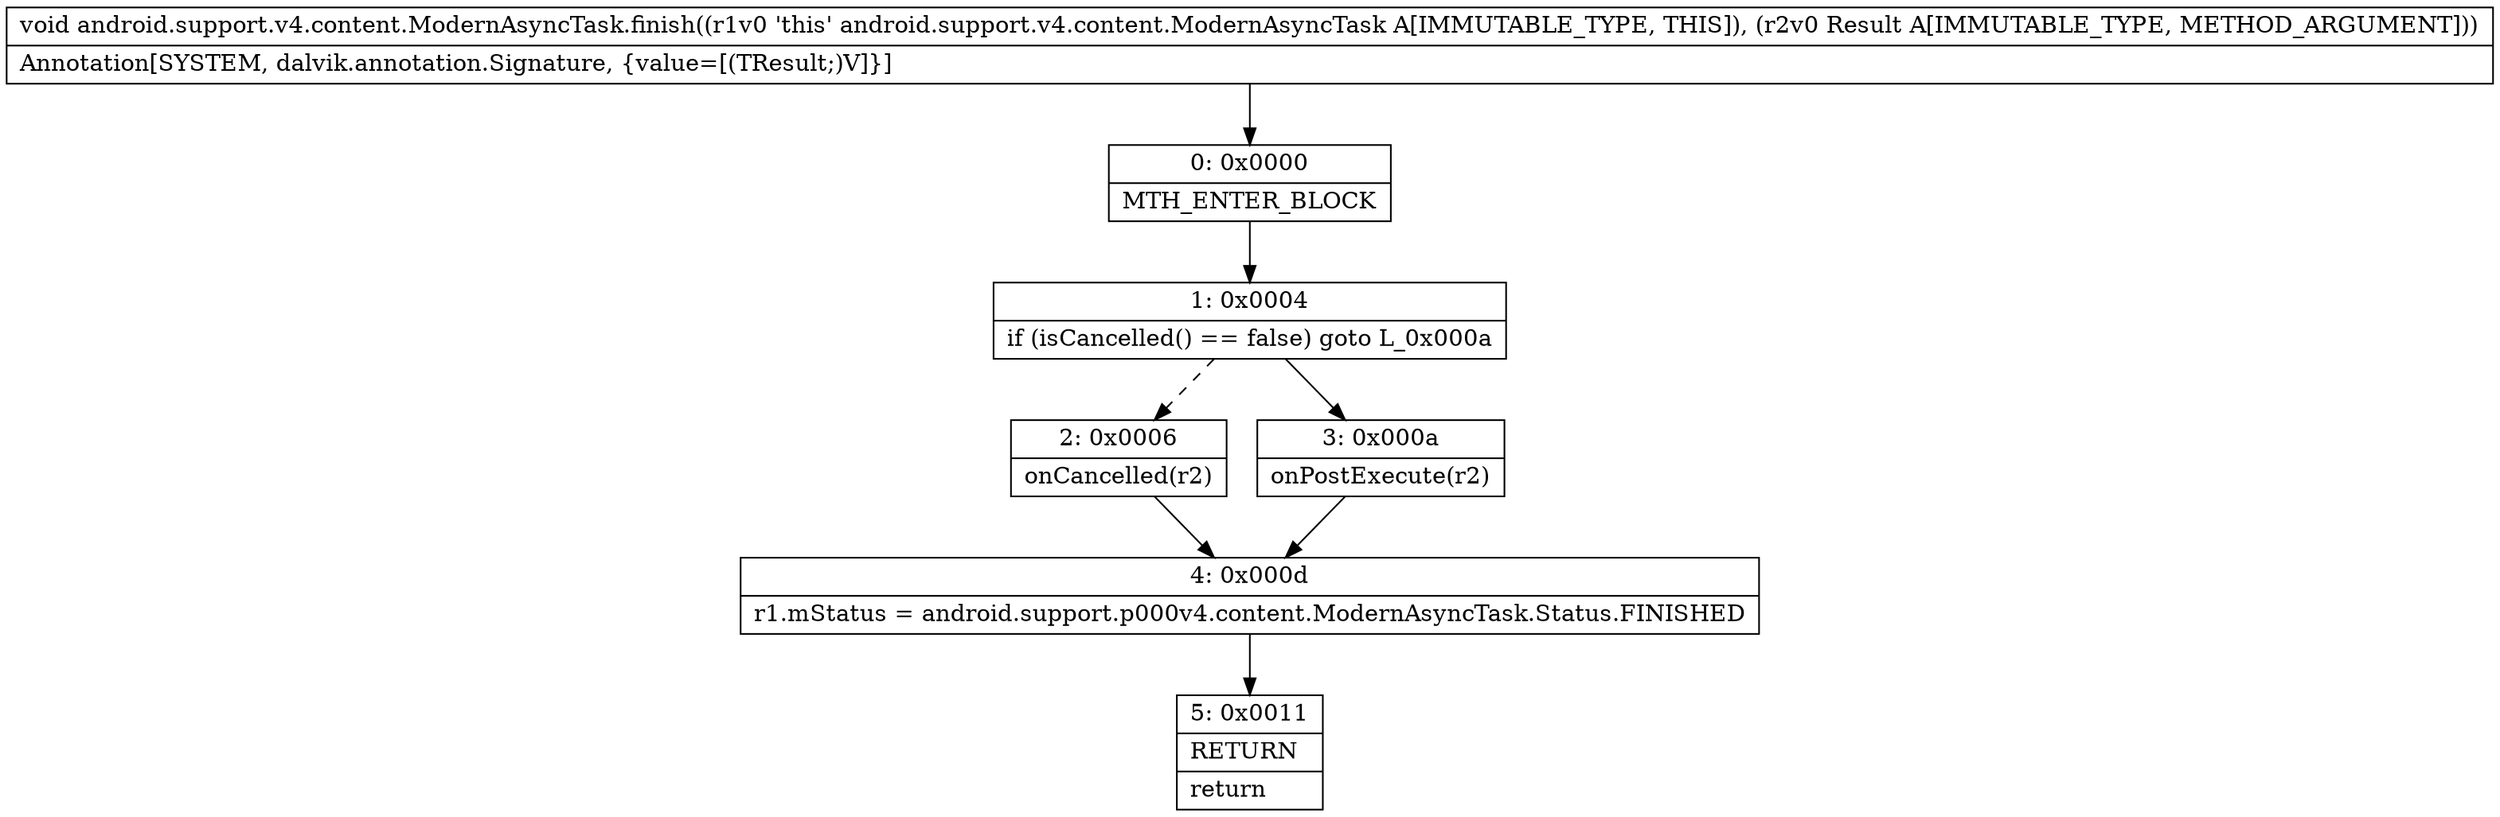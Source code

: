 digraph "CFG forandroid.support.v4.content.ModernAsyncTask.finish(Ljava\/lang\/Object;)V" {
Node_0 [shape=record,label="{0\:\ 0x0000|MTH_ENTER_BLOCK\l}"];
Node_1 [shape=record,label="{1\:\ 0x0004|if (isCancelled() == false) goto L_0x000a\l}"];
Node_2 [shape=record,label="{2\:\ 0x0006|onCancelled(r2)\l}"];
Node_3 [shape=record,label="{3\:\ 0x000a|onPostExecute(r2)\l}"];
Node_4 [shape=record,label="{4\:\ 0x000d|r1.mStatus = android.support.p000v4.content.ModernAsyncTask.Status.FINISHED\l}"];
Node_5 [shape=record,label="{5\:\ 0x0011|RETURN\l|return\l}"];
MethodNode[shape=record,label="{void android.support.v4.content.ModernAsyncTask.finish((r1v0 'this' android.support.v4.content.ModernAsyncTask A[IMMUTABLE_TYPE, THIS]), (r2v0 Result A[IMMUTABLE_TYPE, METHOD_ARGUMENT]))  | Annotation[SYSTEM, dalvik.annotation.Signature, \{value=[(TResult;)V]\}]\l}"];
MethodNode -> Node_0;
Node_0 -> Node_1;
Node_1 -> Node_2[style=dashed];
Node_1 -> Node_3;
Node_2 -> Node_4;
Node_3 -> Node_4;
Node_4 -> Node_5;
}

